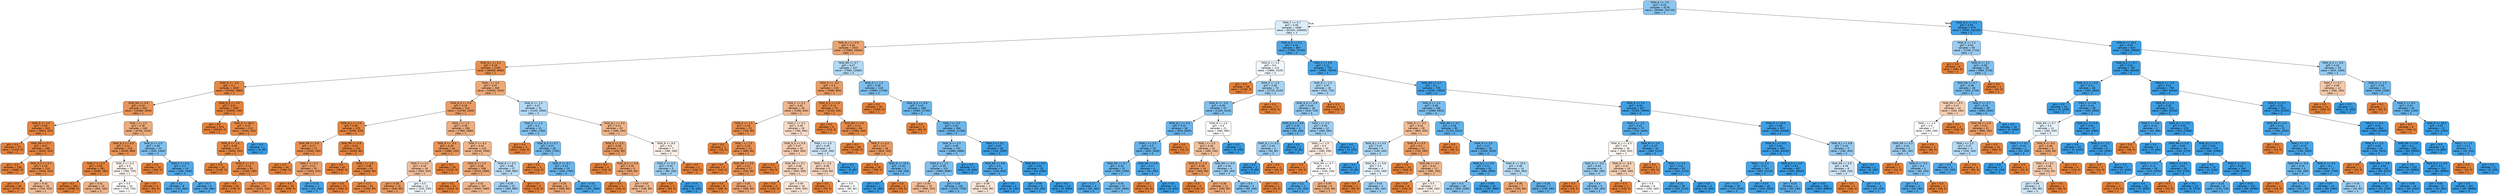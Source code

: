 digraph Tree {
node [shape=box, style="filled, rounded", color="black", fontname=helvetica] ;
edge [fontname=helvetica] ;
0 [label="TASK_E <= 2.5\ngini = 0.42\nsamples = 4278\nvalue = [84460, 202720]\nclass = 3", fillcolor="#8bc6f0"] ;
1 [label="TASK_F <= 0.7\ngini = 0.49\nsamples = 3399\nvalue = [81520, 100400]\nclass = 3", fillcolor="#daedfa"] ;
0 -> 1 [labeldistance=2.5, labelangle=45, headlabel="True"] ;
2 [label="TASK_N_L <= 0.9\ngini = 0.34\nsamples = 2532\nvalue = [73960, 20640]\nclass = 1", fillcolor="#eca470"] ;
1 -> 2 ;
3 [label="TASK_N_L <= 0.1\ngini = 0.19\nsamples = 2195\nvalue = [66300, 8080]\nclass = 1", fillcolor="#e89051"] ;
2 -> 3 ;
4 [label="TASK_R <= -0.5\ngini = 0.1\nsamples = 1630\nvalue = [50300, 2880]\nclass = 1", fillcolor="#e68844"] ;
3 -> 4 ;
5 [label="TASK_RN <= 0.9\ngini = 0.24\nsamples = 543\nvalue = [16380, 2640]\nclass = 1", fillcolor="#e99559"] ;
4 -> 5 ;
6 [label="TASK_E <= 1.5\ngini = 0.06\nsamples = 303\nvalue = [9620, 320]\nclass = 1", fillcolor="#e68540"] ;
5 -> 6 ;
7 [label="gini = 0.0\nsamples = 37\nvalue = [1320, 0]\nclass = 1", fillcolor="#e58139"] ;
6 -> 7 ;
8 [label="TASK_RN <= 0.7\ngini = 0.07\nsamples = 266\nvalue = [8300, 320]\nclass = 1", fillcolor="#e68641"] ;
6 -> 8 ;
9 [label="gini = 0.0\nsamples = 156\nvalue = [4860, 0]\nclass = 1", fillcolor="#e58139"] ;
8 -> 9 ;
10 [label="TASK_N_S <= 0.7\ngini = 0.16\nsamples = 110\nvalue = [3440, 320]\nclass = 1", fillcolor="#e78d4b"] ;
8 -> 10 ;
11 [label="gini = 0.0\nsamples = 84\nvalue = [2740, 0]\nclass = 1", fillcolor="#e58139"] ;
10 -> 11 ;
12 [label="gini = 0.43\nsamples = 26\nvalue = [700, 320]\nclass = 1", fillcolor="#f1bb94"] ;
10 -> 12 ;
13 [label="TASK_I <= 2.5\ngini = 0.38\nsamples = 240\nvalue = [6760, 2320]\nclass = 1", fillcolor="#eeac7d"] ;
5 -> 13 ;
14 [label="TASK_N_S <= 0.9\ngini = 0.22\nsamples = 216\nvalue = [6260, 880]\nclass = 1", fillcolor="#e99355"] ;
13 -> 14 ;
15 [label="TASK_F <= 0.3\ngini = 0.06\nsamples = 181\nvalue = [5480, 160]\nclass = 1", fillcolor="#e6853f"] ;
14 -> 15 ;
16 [label="gini = 0.0\nsamples = 166\nvalue = [5080, 0]\nclass = 1", fillcolor="#e58139"] ;
15 -> 16 ;
17 [label="gini = 0.41\nsamples = 15\nvalue = [400, 160]\nclass = 1", fillcolor="#efb388"] ;
15 -> 17 ;
18 [label="TASK_F <= 0.3\ngini = 0.5\nsamples = 35\nvalue = [780, 720]\nclass = 1", fillcolor="#fdf5f0"] ;
14 -> 18 ;
19 [label="gini = 0.5\nsamples = 32\nvalue = [720, 720]\nclass = 1", fillcolor="#ffffff"] ;
18 -> 19 ;
20 [label="gini = 0.0\nsamples = 3\nvalue = [60, 0]\nclass = 1", fillcolor="#e58139"] ;
18 -> 20 ;
21 [label="TASK_D <= 1.5\ngini = 0.38\nsamples = 24\nvalue = [500, 1440]\nclass = 3", fillcolor="#7ebfee"] ;
13 -> 21 ;
22 [label="gini = 0.0\nsamples = 10\nvalue = [320, 0]\nclass = 1", fillcolor="#e58139"] ;
21 -> 22 ;
23 [label="TASK_F <= 0.1\ngini = 0.2\nsamples = 14\nvalue = [180, 1440]\nclass = 3", fillcolor="#52a9e8"] ;
21 -> 23 ;
24 [label="gini = 0.2\nsamples = 8\nvalue = [120, 960]\nclass = 3", fillcolor="#52a9e8"] ;
23 -> 24 ;
25 [label="gini = 0.2\nsamples = 6\nvalue = [60, 480]\nclass = 3", fillcolor="#52a9e8"] ;
23 -> 25 ;
26 [label="TASK_N_S <= 0.5\ngini = 0.01\nsamples = 1087\nvalue = [33920, 240]\nclass = 1", fillcolor="#e5823a"] ;
4 -> 26 ;
27 [label="gini = 0.0\nsamples = 974\nvalue = [30520, 0]\nclass = 1", fillcolor="#e58139"] ;
26 -> 27 ;
28 [label="TASK_R <= 66.5\ngini = 0.12\nsamples = 113\nvalue = [3400, 240]\nclass = 1", fillcolor="#e78a47"] ;
26 -> 28 ;
29 [label="TASK_D <= 1.5\ngini = 0.09\nsamples = 112\nvalue = [3400, 160]\nclass = 1", fillcolor="#e68742"] ;
28 -> 29 ;
30 [label="gini = 0.0\nsamples = 31\nvalue = [1140, 0]\nclass = 1", fillcolor="#e58139"] ;
29 -> 30 ;
31 [label="TASK_E <= 1.5\ngini = 0.12\nsamples = 81\nvalue = [2260, 160]\nclass = 1", fillcolor="#e78a47"] ;
29 -> 31 ;
32 [label="gini = 0.0\nsamples = 26\nvalue = [740, 0]\nclass = 1", fillcolor="#e58139"] ;
31 -> 32 ;
33 [label="gini = 0.17\nsamples = 55\nvalue = [1520, 160]\nclass = 1", fillcolor="#e88e4e"] ;
31 -> 33 ;
34 [label="gini = 0.0\nsamples = 1\nvalue = [0, 80]\nclass = 3", fillcolor="#399de5"] ;
28 -> 34 ;
35 [label="TASK_I <= 2.5\ngini = 0.37\nsamples = 565\nvalue = [16000, 5200]\nclass = 1", fillcolor="#edaa79"] ;
3 -> 35 ;
36 [label="TASK_N_S <= 0.9\ngini = 0.29\nsamples = 514\nvalue = [14760, 3200]\nclass = 1", fillcolor="#eb9c64"] ;
35 -> 36 ;
37 [label="TASK_N_L <= 0.3\ngini = 0.09\nsamples = 225\nvalue = [6780, 320]\nclass = 1", fillcolor="#e68742"] ;
36 -> 37 ;
38 [label="TASK_RN <= 0.9\ngini = 0.17\nsamples = 72\nvalue = [2280, 240]\nclass = 1", fillcolor="#e88e4e"] ;
37 -> 38 ;
39 [label="gini = 0.0\nsamples = 40\nvalue = [1280, 0]\nclass = 1", fillcolor="#e58139"] ;
38 -> 39 ;
40 [label="TASK_F <= 0.3\ngini = 0.31\nsamples = 32\nvalue = [1000, 240]\nclass = 1", fillcolor="#eb9f69"] ;
38 -> 40 ;
41 [label="gini = 0.0\nsamples = 30\nvalue = [980, 0]\nclass = 1", fillcolor="#e58139"] ;
40 -> 41 ;
42 [label="gini = 0.14\nsamples = 2\nvalue = [20, 240]\nclass = 3", fillcolor="#49a5e7"] ;
40 -> 42 ;
43 [label="TASK_RN <= 0.9\ngini = 0.03\nsamples = 153\nvalue = [4500, 80]\nclass = 1", fillcolor="#e5833d"] ;
37 -> 43 ;
44 [label="gini = 0.0\nsamples = 92\nvalue = [2840, 0]\nclass = 1", fillcolor="#e58139"] ;
43 -> 44 ;
45 [label="TASK_I <= 1.5\ngini = 0.09\nsamples = 61\nvalue = [1660, 80]\nclass = 1", fillcolor="#e68743"] ;
43 -> 45 ;
46 [label="gini = 0.0\nsamples = 12\nvalue = [400, 0]\nclass = 1", fillcolor="#e58139"] ;
45 -> 46 ;
47 [label="gini = 0.11\nsamples = 49\nvalue = [1260, 80]\nclass = 1", fillcolor="#e78946"] ;
45 -> 47 ;
48 [label="TASK_I <= 1.5\ngini = 0.39\nsamples = 289\nvalue = [7980, 2880]\nclass = 1", fillcolor="#eeae80"] ;
36 -> 48 ;
49 [label="TASK_R <= -0.5\ngini = 0.25\nsamples = 64\nvalue = [1880, 320]\nclass = 1", fillcolor="#e9965b"] ;
48 -> 49 ;
50 [label="TASK_F <= 0.1\ngini = 0.44\nsamples = 26\nvalue = [660, 320]\nclass = 1", fillcolor="#f2be99"] ;
49 -> 50 ;
51 [label="gini = 0.26\nsamples = 15\nvalue = [440, 80]\nclass = 1", fillcolor="#ea985d"] ;
50 -> 51 ;
52 [label="gini = 0.5\nsamples = 11\nvalue = [220, 240]\nclass = 3", fillcolor="#eff7fd"] ;
50 -> 52 ;
53 [label="gini = 0.0\nsamples = 38\nvalue = [1220, 0]\nclass = 1", fillcolor="#e58139"] ;
49 -> 53 ;
54 [label="TASK_F <= 0.3\ngini = 0.42\nsamples = 225\nvalue = [6100, 2560]\nclass = 1", fillcolor="#f0b68c"] ;
48 -> 54 ;
55 [label="TASK_D <= 1.5\ngini = 0.36\nsamples = 198\nvalue = [5520, 1680]\nclass = 1", fillcolor="#eda775"] ;
54 -> 55 ;
56 [label="gini = 0.0\nsamples = 51\nvalue = [1520, 0]\nclass = 1", fillcolor="#e58139"] ;
55 -> 56 ;
57 [label="gini = 0.42\nsamples = 147\nvalue = [4000, 1680]\nclass = 1", fillcolor="#f0b68c"] ;
55 -> 57 ;
58 [label="TASK_R <= 5.5\ngini = 0.48\nsamples = 27\nvalue = [580, 880]\nclass = 3", fillcolor="#bcdef6"] ;
54 -> 58 ;
59 [label="gini = 0.45\nsamples = 23\nvalue = [460, 880]\nclass = 3", fillcolor="#a0d0f3"] ;
58 -> 59 ;
60 [label="gini = 0.0\nsamples = 4\nvalue = [120, 0]\nclass = 1", fillcolor="#e58139"] ;
58 -> 60 ;
61 [label="TASK_R <= 1.5\ngini = 0.47\nsamples = 51\nvalue = [1240, 2000]\nclass = 3", fillcolor="#b4daf5"] ;
35 -> 61 ;
62 [label="TASK_D <= 1.5\ngini = 0.4\nsamples = 31\nvalue = [660, 1760]\nclass = 3", fillcolor="#83c2ef"] ;
61 -> 62 ;
63 [label="gini = 0.0\nsamples = 3\nvalue = [100, 0]\nclass = 1", fillcolor="#e58139"] ;
62 -> 63 ;
64 [label="TASK_N_S <= 0.7\ngini = 0.37\nsamples = 28\nvalue = [560, 1760]\nclass = 3", fillcolor="#78bced"] ;
62 -> 64 ;
65 [label="gini = 0.0\nsamples = 3\nvalue = [120, 0]\nclass = 1", fillcolor="#e58139"] ;
64 -> 65 ;
66 [label="TASK_F <= 0.1\ngini = 0.32\nsamples = 25\nvalue = [440, 1760]\nclass = 3", fillcolor="#6ab6ec"] ;
64 -> 66 ;
67 [label="gini = 0.35\nsamples = 8\nvalue = [280, 80]\nclass = 1", fillcolor="#eca572"] ;
66 -> 67 ;
68 [label="gini = 0.16\nsamples = 17\nvalue = [160, 1680]\nclass = 3", fillcolor="#4ca6e7"] ;
66 -> 68 ;
69 [label="TASK_N_L <= 0.5\ngini = 0.41\nsamples = 20\nvalue = [580, 240]\nclass = 1", fillcolor="#f0b58b"] ;
61 -> 69 ;
70 [label="TASK_E <= 1.5\ngini = 0.28\nsamples = 13\nvalue = [400, 80]\nclass = 1", fillcolor="#ea9a61"] ;
69 -> 70 ;
71 [label="gini = 0.0\nsamples = 4\nvalue = [120, 0]\nclass = 1", fillcolor="#e58139"] ;
70 -> 71 ;
72 [label="TASK_N_S <= 0.8\ngini = 0.35\nsamples = 9\nvalue = [280, 80]\nclass = 1", fillcolor="#eca572"] ;
70 -> 72 ;
73 [label="gini = 0.0\nsamples = 3\nvalue = [100, 0]\nclass = 1", fillcolor="#e58139"] ;
72 -> 73 ;
74 [label="gini = 0.43\nsamples = 6\nvalue = [180, 80]\nclass = 1", fillcolor="#f1b991"] ;
72 -> 74 ;
75 [label="TASK_R <= 9.0\ngini = 0.5\nsamples = 7\nvalue = [180, 160]\nclass = 1", fillcolor="#fcf1e9"] ;
69 -> 75 ;
76 [label="TASK_F <= 0.3\ngini = 0.44\nsamples = 5\nvalue = [80, 160]\nclass = 3", fillcolor="#9ccef2"] ;
75 -> 76 ;
77 [label="gini = 0.0\nsamples = 4\nvalue = [80, 0]\nclass = 1", fillcolor="#e58139"] ;
76 -> 77 ;
78 [label="gini = 0.0\nsamples = 1\nvalue = [0, 160]\nclass = 3", fillcolor="#399de5"] ;
76 -> 78 ;
79 [label="gini = 0.0\nsamples = 2\nvalue = [100, 0]\nclass = 1", fillcolor="#e58139"] ;
75 -> 79 ;
80 [label="TASK_RN <= 0.7\ngini = 0.47\nsamples = 337\nvalue = [7660, 12560]\nclass = 3", fillcolor="#b2d9f5"] ;
2 -> 80 ;
81 [label="TASK_R <= -0.5\ngini = 0.3\nsamples = 119\nvalue = [3580, 800]\nclass = 1", fillcolor="#eb9d65"] ;
80 -> 81 ;
82 [label="TASK_F <= 0.1\ngini = 0.42\nsamples = 49\nvalue = [1480, 640]\nclass = 1", fillcolor="#f0b78f"] ;
81 -> 82 ;
83 [label="TASK_E <= 1.5\ngini = 0.18\nsamples = 23\nvalue = [700, 80]\nclass = 1", fillcolor="#e88f50"] ;
82 -> 83 ;
84 [label="gini = 0.0\nsamples = 1\nvalue = [20, 0]\nclass = 1", fillcolor="#e58139"] ;
83 -> 84 ;
85 [label="TASK_I <= 1.5\ngini = 0.19\nsamples = 22\nvalue = [680, 80]\nclass = 1", fillcolor="#e89050"] ;
83 -> 85 ;
86 [label="gini = 0.0\nsamples = 5\nvalue = [140, 0]\nclass = 1", fillcolor="#e58139"] ;
85 -> 86 ;
87 [label="TASK_RN <= 0.5\ngini = 0.22\nsamples = 17\nvalue = [540, 80]\nclass = 1", fillcolor="#e99456"] ;
85 -> 87 ;
88 [label="gini = 0.0\nsamples = 8\nvalue = [260, 0]\nclass = 1", fillcolor="#e58139"] ;
87 -> 88 ;
89 [label="gini = 0.35\nsamples = 9\nvalue = [280, 80]\nclass = 1", fillcolor="#eca572"] ;
87 -> 89 ;
90 [label="TASK_F <= 0.3\ngini = 0.49\nsamples = 26\nvalue = [780, 560]\nclass = 1", fillcolor="#f8dbc7"] ;
82 -> 90 ;
91 [label="TASK_N_S <= 0.9\ngini = 0.47\nsamples = 20\nvalue = [660, 400]\nclass = 1", fillcolor="#f5cdb1"] ;
90 -> 91 ;
92 [label="gini = 0.0\nsamples = 2\nvalue = [60, 0]\nclass = 1", fillcolor="#e58139"] ;
91 -> 92 ;
93 [label="TASK_RN <= 0.1\ngini = 0.48\nsamples = 18\nvalue = [600, 400]\nclass = 1", fillcolor="#f6d5bd"] ;
91 -> 93 ;
94 [label="gini = 0.0\nsamples = 2\nvalue = [100, 0]\nclass = 1", fillcolor="#e58139"] ;
93 -> 94 ;
95 [label="gini = 0.49\nsamples = 16\nvalue = [500, 400]\nclass = 1", fillcolor="#fae6d7"] ;
93 -> 95 ;
96 [label="TASK_I <= 2.5\ngini = 0.49\nsamples = 6\nvalue = [120, 160]\nclass = 3", fillcolor="#cee6f8"] ;
90 -> 96 ;
97 [label="TASK_I <= 1.5\ngini = 0.48\nsamples = 5\nvalue = [120, 80]\nclass = 1", fillcolor="#f6d5bd"] ;
96 -> 97 ;
98 [label="gini = 0.0\nsamples = 1\nvalue = [40, 0]\nclass = 1", fillcolor="#e58139"] ;
97 -> 98 ;
99 [label="gini = 0.5\nsamples = 4\nvalue = [80, 80]\nclass = 1", fillcolor="#ffffff"] ;
97 -> 99 ;
100 [label="gini = 0.0\nsamples = 1\nvalue = [0, 80]\nclass = 3", fillcolor="#399de5"] ;
96 -> 100 ;
101 [label="TASK_N_S <= 0.9\ngini = 0.13\nsamples = 70\nvalue = [2100, 160]\nclass = 1", fillcolor="#e78b48"] ;
81 -> 101 ;
102 [label="gini = 0.0\nsamples = 4\nvalue = [120, 0]\nclass = 1", fillcolor="#e58139"] ;
101 -> 102 ;
103 [label="TASK_RN <= 0.5\ngini = 0.14\nsamples = 66\nvalue = [1980, 160]\nclass = 1", fillcolor="#e78b49"] ;
101 -> 103 ;
104 [label="gini = 0.0\nsamples = 38\nvalue = [1160, 0]\nclass = 1", fillcolor="#e58139"] ;
103 -> 104 ;
105 [label="TASK_F <= 0.3\ngini = 0.27\nsamples = 28\nvalue = [820, 160]\nclass = 1", fillcolor="#ea9a60"] ;
103 -> 105 ;
106 [label="gini = 0.0\nsamples = 26\nvalue = [780, 0]\nclass = 1", fillcolor="#e58139"] ;
105 -> 106 ;
107 [label="TASK_R <= 15.5\ngini = 0.32\nsamples = 2\nvalue = [40, 160]\nclass = 3", fillcolor="#6ab6ec"] ;
105 -> 107 ;
108 [label="gini = 0.0\nsamples = 1\nvalue = [0, 160]\nclass = 3", fillcolor="#399de5"] ;
107 -> 108 ;
109 [label="gini = 0.0\nsamples = 1\nvalue = [40, 0]\nclass = 1", fillcolor="#e58139"] ;
107 -> 109 ;
110 [label="TASK_D <= 1.5\ngini = 0.38\nsamples = 218\nvalue = [4080, 11760]\nclass = 3", fillcolor="#7ebfee"] ;
80 -> 110 ;
111 [label="gini = 0.0\nsamples = 30\nvalue = [1000, 0]\nclass = 1", fillcolor="#e58139"] ;
110 -> 111 ;
112 [label="TASK_N_S <= 0.9\ngini = 0.33\nsamples = 188\nvalue = [3080, 11760]\nclass = 3", fillcolor="#6db7ec"] ;
110 -> 112 ;
113 [label="gini = 0.0\nsamples = 4\nvalue = [80, 0]\nclass = 1", fillcolor="#e58139"] ;
112 -> 113 ;
114 [label="TASK_I <= 2.5\ngini = 0.32\nsamples = 184\nvalue = [3000, 11760]\nclass = 3", fillcolor="#6cb6ec"] ;
112 -> 114 ;
115 [label="TASK_D <= 2.5\ngini = 0.38\nsamples = 155\nvalue = [2880, 8480]\nclass = 3", fillcolor="#7cbeee"] ;
114 -> 115 ;
116 [label="TASK_E <= 1.5\ngini = 0.39\nsamples = 151\nvalue = [2880, 8080]\nclass = 3", fillcolor="#80c0ee"] ;
115 -> 116 ;
117 [label="gini = 0.44\nsamples = 22\nvalue = [660, 320]\nclass = 1", fillcolor="#f2be99"] ;
116 -> 117 ;
118 [label="gini = 0.35\nsamples = 129\nvalue = [2220, 7760]\nclass = 3", fillcolor="#72b9ec"] ;
116 -> 118 ;
119 [label="gini = 0.0\nsamples = 4\nvalue = [0, 400]\nclass = 3", fillcolor="#399de5"] ;
115 -> 119 ;
120 [label="TASK_F <= 0.1\ngini = 0.07\nsamples = 29\nvalue = [120, 3280]\nclass = 3", fillcolor="#40a1e6"] ;
114 -> 120 ;
121 [label="TASK_RN <= 0.9\ngini = 0.2\nsamples = 9\nvalue = [100, 800]\nclass = 3", fillcolor="#52a9e8"] ;
120 -> 121 ;
122 [label="gini = 0.49\nsamples = 3\nvalue = [100, 80]\nclass = 1", fillcolor="#fae6d7"] ;
121 -> 122 ;
123 [label="gini = 0.0\nsamples = 6\nvalue = [0, 720]\nclass = 3", fillcolor="#399de5"] ;
121 -> 123 ;
124 [label="TASK_RN <= 0.9\ngini = 0.02\nsamples = 20\nvalue = [20, 2480]\nclass = 3", fillcolor="#3b9ee5"] ;
120 -> 124 ;
125 [label="gini = 0.09\nsamples = 6\nvalue = [20, 400]\nclass = 3", fillcolor="#43a2e6"] ;
124 -> 125 ;
126 [label="gini = 0.0\nsamples = 14\nvalue = [0, 2080]\nclass = 3", fillcolor="#399de5"] ;
124 -> 126 ;
127 [label="TASK_N_S <= 0.1\ngini = 0.16\nsamples = 867\nvalue = [7560, 79760]\nclass = 3", fillcolor="#4ca6e7"] ;
1 -> 127 ;
128 [label="TASK_E <= 1.5\ngini = 0.5\nsamples = 112\nvalue = [2880, 3120]\nclass = 3", fillcolor="#f0f7fd"] ;
127 -> 128 ;
129 [label="gini = 0.0\nsamples = 38\nvalue = [1160, 0]\nclass = 1", fillcolor="#e58139"] ;
128 -> 129 ;
130 [label="TASK_R <= 2.5\ngini = 0.46\nsamples = 74\nvalue = [1720, 3120]\nclass = 3", fillcolor="#a6d3f3"] ;
128 -> 130 ;
131 [label="TASK_R <= -0.5\ngini = 0.39\nsamples = 57\nvalue = [1100, 3120]\nclass = 3", fillcolor="#7fc0ee"] ;
130 -> 131 ;
132 [label="TASK_N_L <= 0.4\ngini = 0.31\nsamples = 36\nvalue = [620, 2640]\nclass = 3", fillcolor="#68b4eb"] ;
131 -> 132 ;
133 [label="TASK_I <= 2.5\ngini = 0.3\nsamples = 35\nvalue = [600, 2640]\nclass = 3", fillcolor="#66b3eb"] ;
132 -> 133 ;
134 [label="TASK_RN <= 0.7\ngini = 0.32\nsamples = 31\nvalue = [560, 2240]\nclass = 3", fillcolor="#6ab6ec"] ;
133 -> 134 ;
135 [label="gini = 0.17\nsamples = 4\nvalue = [40, 400]\nclass = 3", fillcolor="#4da7e8"] ;
134 -> 135 ;
136 [label="gini = 0.34\nsamples = 27\nvalue = [520, 1840]\nclass = 3", fillcolor="#71b9ec"] ;
134 -> 136 ;
137 [label="TASK_RN <= 0.9\ngini = 0.17\nsamples = 4\nvalue = [40, 400]\nclass = 3", fillcolor="#4da7e8"] ;
133 -> 137 ;
138 [label="gini = 0.0\nsamples = 2\nvalue = [40, 0]\nclass = 1", fillcolor="#e58139"] ;
137 -> 138 ;
139 [label="gini = 0.0\nsamples = 2\nvalue = [0, 400]\nclass = 3", fillcolor="#399de5"] ;
137 -> 139 ;
140 [label="gini = 0.0\nsamples = 1\nvalue = [20, 0]\nclass = 1", fillcolor="#e58139"] ;
132 -> 140 ;
141 [label="TASK_R <= 1.5\ngini = 0.5\nsamples = 21\nvalue = [480, 480]\nclass = 1", fillcolor="#ffffff"] ;
131 -> 141 ;
142 [label="TASK_I <= 2.5\ngini = 0.44\nsamples = 20\nvalue = [480, 240]\nclass = 1", fillcolor="#f2c09c"] ;
141 -> 142 ;
143 [label="TASK_D <= 1.5\ngini = 0.28\nsamples = 16\nvalue = [400, 80]\nclass = 1", fillcolor="#ea9a61"] ;
142 -> 143 ;
144 [label="gini = 0.0\nsamples = 5\nvalue = [140, 0]\nclass = 1", fillcolor="#e58139"] ;
143 -> 144 ;
145 [label="gini = 0.36\nsamples = 11\nvalue = [260, 80]\nclass = 1", fillcolor="#eda876"] ;
143 -> 145 ;
146 [label="TASK_RN <= 0.9\ngini = 0.44\nsamples = 4\nvalue = [80, 160]\nclass = 3", fillcolor="#9ccef2"] ;
142 -> 146 ;
147 [label="gini = 0.4\nsamples = 3\nvalue = [60, 160]\nclass = 3", fillcolor="#83c2ef"] ;
146 -> 147 ;
148 [label="gini = 0.0\nsamples = 1\nvalue = [20, 0]\nclass = 1", fillcolor="#e58139"] ;
146 -> 148 ;
149 [label="gini = 0.0\nsamples = 1\nvalue = [0, 240]\nclass = 3", fillcolor="#399de5"] ;
141 -> 149 ;
150 [label="gini = 0.0\nsamples = 17\nvalue = [620, 0]\nclass = 1", fillcolor="#e58139"] ;
130 -> 150 ;
151 [label="TASK_F <= 0.9\ngini = 0.11\nsamples = 755\nvalue = [4680, 76640]\nclass = 3", fillcolor="#45a3e7"] ;
127 -> 151 ;
152 [label="TASK_R <= 1.5\ngini = 0.47\nsamples = 20\nvalue = [420, 720]\nclass = 3", fillcolor="#acd6f4"] ;
151 -> 152 ;
153 [label="TASK_N_S <= 0.9\ngini = 0.43\nsamples = 16\nvalue = [320, 720]\nclass = 3", fillcolor="#91c9f1"] ;
152 -> 153 ;
154 [label="TASK_N_S <= 0.6\ngini = 0.32\nsamples = 4\nvalue = [40, 160]\nclass = 3", fillcolor="#6ab6ec"] ;
153 -> 154 ;
155 [label="TASK_N_L <= 0.2\ngini = 0.44\nsamples = 3\nvalue = [40, 80]\nclass = 3", fillcolor="#9ccef2"] ;
154 -> 155 ;
156 [label="gini = 0.0\nsamples = 1\nvalue = [0, 80]\nclass = 3", fillcolor="#399de5"] ;
155 -> 156 ;
157 [label="gini = 0.0\nsamples = 2\nvalue = [40, 0]\nclass = 1", fillcolor="#e58139"] ;
155 -> 157 ;
158 [label="gini = 0.0\nsamples = 1\nvalue = [0, 80]\nclass = 3", fillcolor="#399de5"] ;
154 -> 158 ;
159 [label="TASK_I <= 2.5\ngini = 0.44\nsamples = 12\nvalue = [280, 560]\nclass = 3", fillcolor="#9ccef2"] ;
153 -> 159 ;
160 [label="TASK_I <= 1.5\ngini = 0.5\nsamples = 10\nvalue = [280, 240]\nclass = 1", fillcolor="#fbede3"] ;
159 -> 160 ;
161 [label="gini = 0.0\nsamples = 2\nvalue = [40, 0]\nclass = 1", fillcolor="#e58139"] ;
160 -> 161 ;
162 [label="TASK_RN <= 0.7\ngini = 0.5\nsamples = 8\nvalue = [240, 240]\nclass = 1", fillcolor="#ffffff"] ;
160 -> 162 ;
163 [label="gini = 0.2\nsamples = 2\nvalue = [20, 160]\nclass = 3", fillcolor="#52a9e8"] ;
162 -> 163 ;
164 [label="gini = 0.39\nsamples = 6\nvalue = [220, 80]\nclass = 1", fillcolor="#eeaf81"] ;
162 -> 164 ;
165 [label="gini = 0.0\nsamples = 2\nvalue = [0, 320]\nclass = 3", fillcolor="#399de5"] ;
159 -> 165 ;
166 [label="gini = 0.0\nsamples = 4\nvalue = [100, 0]\nclass = 1", fillcolor="#e58139"] ;
152 -> 166 ;
167 [label="TASK_RN <= 0.7\ngini = 0.1\nsamples = 735\nvalue = [4260, 75920]\nclass = 3", fillcolor="#44a2e6"] ;
151 -> 167 ;
168 [label="TASK_E <= 1.5\ngini = 0.38\nsamples = 108\nvalue = [1980, 5920]\nclass = 3", fillcolor="#7bbeee"] ;
167 -> 168 ;
169 [label="TASK_R <= -0.5\ngini = 0.43\nsamples = 28\nvalue = [860, 400]\nclass = 1", fillcolor="#f1bc95"] ;
168 -> 169 ;
170 [label="TASK_N_L <= 0.5\ngini = 0.47\nsamples = 5\nvalue = [140, 240]\nclass = 3", fillcolor="#acd6f4"] ;
169 -> 170 ;
171 [label="gini = 0.0\nsamples = 1\nvalue = [0, 80]\nclass = 3", fillcolor="#399de5"] ;
170 -> 171 ;
172 [label="TASK_N_L <= 0.8\ngini = 0.5\nsamples = 4\nvalue = [140, 160]\nclass = 3", fillcolor="#e6f3fc"] ;
170 -> 172 ;
173 [label="gini = 0.0\nsamples = 1\nvalue = [60, 0]\nclass = 1", fillcolor="#e58139"] ;
172 -> 173 ;
174 [label="gini = 0.44\nsamples = 3\nvalue = [80, 160]\nclass = 3", fillcolor="#9ccef2"] ;
172 -> 174 ;
175 [label="TASK_R <= 0.5\ngini = 0.3\nsamples = 23\nvalue = [720, 160]\nclass = 1", fillcolor="#eb9d65"] ;
169 -> 175 ;
176 [label="gini = 0.0\nsamples = 10\nvalue = [340, 0]\nclass = 1", fillcolor="#e58139"] ;
175 -> 176 ;
177 [label="TASK_RN <= 0.5\ngini = 0.42\nsamples = 13\nvalue = [380, 160]\nclass = 1", fillcolor="#f0b68c"] ;
175 -> 177 ;
178 [label="gini = 0.0\nsamples = 6\nvalue = [200, 0]\nclass = 1", fillcolor="#e58139"] ;
177 -> 178 ;
179 [label="gini = 0.5\nsamples = 7\nvalue = [180, 160]\nclass = 1", fillcolor="#fcf1e9"] ;
177 -> 179 ;
180 [label="TASK_RN <= 0.1\ngini = 0.28\nsamples = 80\nvalue = [1120, 5520]\nclass = 3", fillcolor="#61b1ea"] ;
168 -> 180 ;
181 [label="gini = 0.0\nsamples = 4\nvalue = [80, 0]\nclass = 1", fillcolor="#e58139"] ;
180 -> 181 ;
182 [label="TASK_R <= 3.5\ngini = 0.27\nsamples = 76\nvalue = [1040, 5520]\nclass = 3", fillcolor="#5eafea"] ;
180 -> 182 ;
183 [label="TASK_N_L <= 0.9\ngini = 0.21\nsamples = 62\nvalue = [680, 4960]\nclass = 3", fillcolor="#54aae9"] ;
182 -> 183 ;
184 [label="gini = 0.4\nsamples = 28\nvalue = [500, 1280]\nclass = 3", fillcolor="#86c3ef"] ;
183 -> 184 ;
185 [label="gini = 0.09\nsamples = 34\nvalue = [180, 3680]\nclass = 3", fillcolor="#43a2e6"] ;
183 -> 185 ;
186 [label="TASK_R <= 13.5\ngini = 0.48\nsamples = 14\nvalue = [360, 560]\nclass = 3", fillcolor="#b8dcf6"] ;
182 -> 186 ;
187 [label="gini = 0.36\nsamples = 7\nvalue = [260, 80]\nclass = 1", fillcolor="#eda876"] ;
186 -> 187 ;
188 [label="gini = 0.29\nsamples = 7\nvalue = [100, 480]\nclass = 3", fillcolor="#62b1ea"] ;
186 -> 188 ;
189 [label="TASK_E <= 1.5\ngini = 0.06\nsamples = 627\nvalue = [2280, 70000]\nclass = 3", fillcolor="#3fa0e6"] ;
167 -> 189 ;
190 [label="TASK_I <= 1.5\ngini = 0.21\nsamples = 70\nvalue = [720, 5440]\nclass = 3", fillcolor="#53aae8"] ;
189 -> 190 ;
191 [label="TASK_N_L <= 0.3\ngini = 0.5\nsamples = 16\nvalue = [340, 320]\nclass = 1", fillcolor="#fdf8f3"] ;
190 -> 191 ;
192 [label="TASK_R <= -0.5\ngini = 0.44\nsamples = 6\nvalue = [80, 160]\nclass = 3", fillcolor="#9ccef2"] ;
191 -> 192 ;
193 [label="gini = 0.0\nsamples = 1\nvalue = [20, 0]\nclass = 1", fillcolor="#e58139"] ;
192 -> 193 ;
194 [label="gini = 0.4\nsamples = 5\nvalue = [60, 160]\nclass = 3", fillcolor="#83c2ef"] ;
192 -> 194 ;
195 [label="TASK_R <= -0.5\ngini = 0.47\nsamples = 10\nvalue = [260, 160]\nclass = 1", fillcolor="#f5cfb3"] ;
191 -> 195 ;
196 [label="gini = 0.0\nsamples = 2\nvalue = [100, 0]\nclass = 1", fillcolor="#e58139"] ;
195 -> 196 ;
197 [label="gini = 0.5\nsamples = 8\nvalue = [160, 160]\nclass = 1", fillcolor="#ffffff"] ;
195 -> 197 ;
198 [label="TASK_M <= 1.5\ngini = 0.13\nsamples = 54\nvalue = [380, 5120]\nclass = 3", fillcolor="#48a4e7"] ;
190 -> 198 ;
199 [label="gini = 0.0\nsamples = 1\nvalue = [60, 0]\nclass = 1", fillcolor="#e58139"] ;
198 -> 199 ;
200 [label="TASK_I <= 2.5\ngini = 0.11\nsamples = 53\nvalue = [320, 5120]\nclass = 3", fillcolor="#45a3e7"] ;
198 -> 200 ;
201 [label="gini = 0.12\nsamples = 49\nvalue = [320, 4720]\nclass = 3", fillcolor="#46a4e7"] ;
200 -> 201 ;
202 [label="gini = 0.0\nsamples = 4\nvalue = [0, 400]\nclass = 3", fillcolor="#399de5"] ;
200 -> 202 ;
203 [label="TASK_R <= 19.0\ngini = 0.05\nsamples = 557\nvalue = [1560, 64560]\nclass = 3", fillcolor="#3e9fe6"] ;
189 -> 203 ;
204 [label="TASK_N_L <= 0.5\ngini = 0.04\nsamples = 548\nvalue = [1380, 64160]\nclass = 3", fillcolor="#3d9fe6"] ;
203 -> 204 ;
205 [label="TASK_I <= 2.5\ngini = 0.11\nsamples = 141\nvalue = [940, 15120]\nclass = 3", fillcolor="#45a3e7"] ;
204 -> 205 ;
206 [label="gini = 0.13\nsamples = 95\nvalue = [720, 9200]\nclass = 3", fillcolor="#48a5e7"] ;
205 -> 206 ;
207 [label="gini = 0.07\nsamples = 46\nvalue = [220, 5920]\nclass = 3", fillcolor="#40a1e6"] ;
205 -> 207 ;
208 [label="TASK_N_S <= 0.9\ngini = 0.02\nsamples = 407\nvalue = [440, 49040]\nclass = 3", fillcolor="#3b9ee5"] ;
204 -> 208 ;
209 [label="gini = 0.24\nsamples = 4\nvalue = [40, 240]\nclass = 3", fillcolor="#5aade9"] ;
208 -> 209 ;
210 [label="gini = 0.02\nsamples = 403\nvalue = [400, 48800]\nclass = 3", fillcolor="#3b9ee5"] ;
208 -> 210 ;
211 [label="TASK_N_L <= 0.8\ngini = 0.43\nsamples = 9\nvalue = [180, 400]\nclass = 3", fillcolor="#92c9f1"] ;
203 -> 211 ;
212 [label="TASK_RN <= 0.9\ngini = 0.49\nsamples = 8\nvalue = [180, 240]\nclass = 3", fillcolor="#cee6f8"] ;
211 -> 212 ;
213 [label="gini = 0.0\nsamples = 5\nvalue = [160, 0]\nclass = 1", fillcolor="#e58139"] ;
212 -> 213 ;
214 [label="gini = 0.14\nsamples = 3\nvalue = [20, 240]\nclass = 3", fillcolor="#49a5e7"] ;
212 -> 214 ;
215 [label="gini = 0.0\nsamples = 1\nvalue = [0, 160]\nclass = 3", fillcolor="#399de5"] ;
211 -> 215 ;
216 [label="TASK_N_S <= 0.1\ngini = 0.05\nsamples = 879\nvalue = [2940, 102320]\nclass = 3", fillcolor="#3fa0e6"] ;
0 -> 216 [labeldistance=2.5, labelangle=-45, headlabel="False"] ;
217 [label="TASK_D <= 1.5\ngini = 0.44\nsamples = 59\nvalue = [1340, 2720]\nclass = 3", fillcolor="#9bcdf2"] ;
216 -> 217 ;
218 [label="gini = 0.0\nsamples = 9\nvalue = [380, 0]\nclass = 1", fillcolor="#e58139"] ;
217 -> 218 ;
219 [label="TASK_D <= 2.5\ngini = 0.39\nsamples = 50\nvalue = [960, 2720]\nclass = 3", fillcolor="#7fc0ee"] ;
217 -> 219 ;
220 [label="TASK_RN <= 0.7\ngini = 0.38\nsamples = 49\nvalue = [920, 2720]\nclass = 3", fillcolor="#7cbeee"] ;
219 -> 220 ;
221 [label="TASK_RN <= 0.5\ngini = 0.47\nsamples = 10\nvalue = [260, 160]\nclass = 1", fillcolor="#f5cfb3"] ;
220 -> 221 ;
222 [label="TASK_I <= 1.5\ngini = 0.5\nsamples = 7\nvalue = [160, 160]\nclass = 1", fillcolor="#ffffff"] ;
221 -> 222 ;
223 [label="TASK_RN <= 0.3\ngini = 0.44\nsamples = 4\nvalue = [80, 160]\nclass = 3", fillcolor="#9ccef2"] ;
222 -> 223 ;
224 [label="gini = 0.0\nsamples = 1\nvalue = [20, 0]\nclass = 1", fillcolor="#e58139"] ;
223 -> 224 ;
225 [label="TASK_R <= 0.5\ngini = 0.4\nsamples = 3\nvalue = [60, 160]\nclass = 3", fillcolor="#83c2ef"] ;
223 -> 225 ;
226 [label="gini = 0.2\nsamples = 2\nvalue = [20, 160]\nclass = 3", fillcolor="#52a9e8"] ;
225 -> 226 ;
227 [label="gini = 0.0\nsamples = 1\nvalue = [40, 0]\nclass = 1", fillcolor="#e58139"] ;
225 -> 227 ;
228 [label="gini = 0.0\nsamples = 3\nvalue = [80, 0]\nclass = 1", fillcolor="#e58139"] ;
222 -> 228 ;
229 [label="gini = 0.0\nsamples = 3\nvalue = [100, 0]\nclass = 1", fillcolor="#e58139"] ;
221 -> 229 ;
230 [label="TASK_F <= 0.7\ngini = 0.33\nsamples = 39\nvalue = [660, 2560]\nclass = 3", fillcolor="#6cb6ec"] ;
220 -> 230 ;
231 [label="TASK_RN <= 0.9\ngini = 0.31\nsamples = 21\nvalue = [660, 160]\nclass = 1", fillcolor="#eba069"] ;
230 -> 231 ;
232 [label="TASK_I <= 2.5\ngini = 0.47\nsamples = 5\nvalue = [100, 160]\nclass = 3", fillcolor="#b5daf5"] ;
231 -> 232 ;
233 [label="gini = 0.2\nsamples = 2\nvalue = [20, 160]\nclass = 3", fillcolor="#52a9e8"] ;
232 -> 233 ;
234 [label="gini = 0.0\nsamples = 3\nvalue = [80, 0]\nclass = 1", fillcolor="#e58139"] ;
232 -> 234 ;
235 [label="gini = 0.0\nsamples = 16\nvalue = [560, 0]\nclass = 1", fillcolor="#e58139"] ;
231 -> 235 ;
236 [label="gini = 0.0\nsamples = 18\nvalue = [0, 2400]\nclass = 3", fillcolor="#399de5"] ;
230 -> 236 ;
237 [label="gini = 0.0\nsamples = 1\nvalue = [40, 0]\nclass = 1", fillcolor="#e58139"] ;
219 -> 237 ;
238 [label="TASK_R <= 10.5\ngini = 0.03\nsamples = 820\nvalue = [1600, 99600]\nclass = 3", fillcolor="#3c9fe5"] ;
216 -> 238 ;
239 [label="TASK_N_S <= 0.7\ngini = 0.02\nsamples = 787\nvalue = [980, 98240]\nclass = 3", fillcolor="#3b9ee5"] ;
238 -> 239 ;
240 [label="TASK_N_S <= 0.3\ngini = 0.11\nsamples = 48\nvalue = [300, 4800]\nclass = 3", fillcolor="#45a3e7"] ;
239 -> 240 ;
241 [label="gini = 0.0\nsamples = 10\nvalue = [0, 1200]\nclass = 3", fillcolor="#399de5"] ;
240 -> 241 ;
242 [label="TASK_F <= 0.6\ngini = 0.14\nsamples = 38\nvalue = [300, 3600]\nclass = 3", fillcolor="#49a5e7"] ;
240 -> 242 ;
243 [label="TASK_RN <= 0.7\ngini = 0.5\nsamples = 11\nvalue = [280, 320]\nclass = 3", fillcolor="#e6f3fc"] ;
242 -> 243 ;
244 [label="TASK_F <= 0.1\ngini = 0.14\nsamples = 2\nvalue = [20, 240]\nclass = 3", fillcolor="#49a5e7"] ;
243 -> 244 ;
245 [label="gini = 0.0\nsamples = 1\nvalue = [0, 240]\nclass = 3", fillcolor="#399de5"] ;
244 -> 245 ;
246 [label="gini = 0.0\nsamples = 1\nvalue = [20, 0]\nclass = 1", fillcolor="#e58139"] ;
244 -> 246 ;
247 [label="TASK_R <= 0.5\ngini = 0.36\nsamples = 9\nvalue = [260, 80]\nclass = 1", fillcolor="#eda876"] ;
243 -> 247 ;
248 [label="TASK_F <= 0.1\ngini = 0.46\nsamples = 5\nvalue = [140, 80]\nclass = 1", fillcolor="#f4c9aa"] ;
247 -> 248 ;
249 [label="gini = 0.49\nsamples = 3\nvalue = [60, 80]\nclass = 3", fillcolor="#cee6f8"] ;
248 -> 249 ;
250 [label="gini = 0.0\nsamples = 2\nvalue = [80, 0]\nclass = 1", fillcolor="#e58139"] ;
248 -> 250 ;
251 [label="gini = 0.0\nsamples = 4\nvalue = [120, 0]\nclass = 1", fillcolor="#e58139"] ;
247 -> 251 ;
252 [label="TASK_N_L <= 0.3\ngini = 0.01\nsamples = 27\nvalue = [20, 3280]\nclass = 3", fillcolor="#3a9ee5"] ;
242 -> 252 ;
253 [label="gini = 0.0\nsamples = 19\nvalue = [0, 2240]\nclass = 3", fillcolor="#399de5"] ;
252 -> 253 ;
254 [label="TASK_D <= 1.5\ngini = 0.04\nsamples = 8\nvalue = [20, 1040]\nclass = 3", fillcolor="#3d9fe6"] ;
252 -> 254 ;
255 [label="gini = 0.0\nsamples = 1\nvalue = [20, 0]\nclass = 1", fillcolor="#e58139"] ;
254 -> 255 ;
256 [label="gini = 0.0\nsamples = 7\nvalue = [0, 1040]\nclass = 3", fillcolor="#399de5"] ;
254 -> 256 ;
257 [label="TASK_R <= -0.5\ngini = 0.01\nsamples = 739\nvalue = [680, 93440]\nclass = 3", fillcolor="#3a9ee5"] ;
239 -> 257 ;
258 [label="TASK_M <= 1.5\ngini = 0.02\nsamples = 224\nvalue = [360, 28160]\nclass = 3", fillcolor="#3c9ee5"] ;
257 -> 258 ;
259 [label="TASK_F <= 0.5\ngini = 0.14\nsamples = 5\nvalue = [40, 480]\nclass = 3", fillcolor="#49a5e7"] ;
258 -> 259 ;
260 [label="gini = 0.0\nsamples = 1\nvalue = [40, 0]\nclass = 1", fillcolor="#e58139"] ;
259 -> 260 ;
261 [label="gini = 0.0\nsamples = 4\nvalue = [0, 480]\nclass = 3", fillcolor="#399de5"] ;
259 -> 261 ;
262 [label="TASK_N_L <= 0.5\ngini = 0.02\nsamples = 219\nvalue = [320, 27680]\nclass = 3", fillcolor="#3b9ee5"] ;
258 -> 262 ;
263 [label="TASK_RN <= 0.9\ngini = 0.06\nsamples = 44\nvalue = [140, 4720]\nclass = 3", fillcolor="#3fa0e6"] ;
262 -> 263 ;
264 [label="TASK_F <= 0.1\ngini = 0.11\nsamples = 18\nvalue = [120, 2000]\nclass = 3", fillcolor="#45a3e7"] ;
263 -> 264 ;
265 [label="gini = 0.0\nsamples = 2\nvalue = [120, 0]\nclass = 1", fillcolor="#e58139"] ;
264 -> 265 ;
266 [label="gini = 0.0\nsamples = 16\nvalue = [0, 2000]\nclass = 3", fillcolor="#399de5"] ;
264 -> 266 ;
267 [label="TASK_F <= 0.1\ngini = 0.01\nsamples = 26\nvalue = [20, 2720]\nclass = 3", fillcolor="#3a9ee5"] ;
263 -> 267 ;
268 [label="gini = 0.0\nsamples = 1\nvalue = [20, 0]\nclass = 1", fillcolor="#e58139"] ;
267 -> 268 ;
269 [label="gini = 0.0\nsamples = 25\nvalue = [0, 2720]\nclass = 3", fillcolor="#399de5"] ;
267 -> 269 ;
270 [label="TASK_N_L <= 0.7\ngini = 0.02\nsamples = 175\nvalue = [180, 22960]\nclass = 3", fillcolor="#3b9ee5"] ;
262 -> 270 ;
271 [label="gini = 0.0\nsamples = 15\nvalue = [0, 2160]\nclass = 3", fillcolor="#399de5"] ;
270 -> 271 ;
272 [label="TASK_F <= 0.1\ngini = 0.02\nsamples = 160\nvalue = [180, 20800]\nclass = 3", fillcolor="#3b9ee5"] ;
270 -> 272 ;
273 [label="gini = 0.24\nsamples = 8\nvalue = [120, 720]\nclass = 3", fillcolor="#5aade9"] ;
272 -> 273 ;
274 [label="gini = 0.01\nsamples = 152\nvalue = [60, 20080]\nclass = 3", fillcolor="#3a9de5"] ;
272 -> 274 ;
275 [label="TASK_F <= 0.1\ngini = 0.01\nsamples = 515\nvalue = [320, 65280]\nclass = 3", fillcolor="#3a9de5"] ;
257 -> 275 ;
276 [label="TASK_RN <= 0.4\ngini = 0.14\nsamples = 21\nvalue = [160, 1920]\nclass = 3", fillcolor="#49a5e7"] ;
275 -> 276 ;
277 [label="gini = 0.0\nsamples = 1\nvalue = [20, 0]\nclass = 1", fillcolor="#e58139"] ;
276 -> 277 ;
278 [label="TASK_I <= 1.5\ngini = 0.13\nsamples = 20\nvalue = [140, 1920]\nclass = 3", fillcolor="#47a4e7"] ;
276 -> 278 ;
279 [label="TASK_RN <= 0.9\ngini = 0.32\nsamples = 3\nvalue = [40, 160]\nclass = 3", fillcolor="#6ab6ec"] ;
278 -> 279 ;
280 [label="gini = 0.0\nsamples = 1\nvalue = [20, 0]\nclass = 1", fillcolor="#e58139"] ;
279 -> 280 ;
281 [label="gini = 0.2\nsamples = 2\nvalue = [20, 160]\nclass = 3", fillcolor="#52a9e8"] ;
279 -> 281 ;
282 [label="TASK_R <= 3.0\ngini = 0.1\nsamples = 17\nvalue = [100, 1760]\nclass = 3", fillcolor="#44a3e6"] ;
278 -> 282 ;
283 [label="gini = 0.07\nsamples = 14\nvalue = [60, 1680]\nclass = 3", fillcolor="#40a0e6"] ;
282 -> 283 ;
284 [label="gini = 0.44\nsamples = 3\nvalue = [40, 80]\nclass = 3", fillcolor="#9ccef2"] ;
282 -> 284 ;
285 [label="TASK_F <= 0.3\ngini = 0.01\nsamples = 494\nvalue = [160, 63360]\nclass = 3", fillcolor="#399de5"] ;
275 -> 285 ;
286 [label="TASK_D <= 1.5\ngini = 0.05\nsamples = 29\nvalue = [100, 3520]\nclass = 3", fillcolor="#3fa0e6"] ;
285 -> 286 ;
287 [label="gini = 0.0\nsamples = 1\nvalue = [20, 0]\nclass = 1", fillcolor="#e58139"] ;
286 -> 287 ;
288 [label="TASK_RN <= 0.9\ngini = 0.04\nsamples = 28\nvalue = [80, 3520]\nclass = 3", fillcolor="#3d9fe6"] ;
286 -> 288 ;
289 [label="gini = 0.03\nsamples = 10\nvalue = [20, 1200]\nclass = 3", fillcolor="#3c9fe5"] ;
288 -> 289 ;
290 [label="gini = 0.05\nsamples = 18\nvalue = [60, 2320]\nclass = 3", fillcolor="#3ea0e6"] ;
288 -> 290 ;
291 [label="TASK_RN <= 0.9\ngini = 0.0\nsamples = 465\nvalue = [60, 59840]\nclass = 3", fillcolor="#399de5"] ;
285 -> 291 ;
292 [label="gini = 0.0\nsamples = 155\nvalue = [0, 20960]\nclass = 3", fillcolor="#399de5"] ;
291 -> 292 ;
293 [label="TASK_N_S <= 0.9\ngini = 0.0\nsamples = 310\nvalue = [60, 38880]\nclass = 3", fillcolor="#399de5"] ;
291 -> 293 ;
294 [label="gini = 0.05\nsamples = 9\nvalue = [20, 800]\nclass = 3", fillcolor="#3e9fe6"] ;
293 -> 294 ;
295 [label="gini = 0.0\nsamples = 301\nvalue = [40, 38080]\nclass = 3", fillcolor="#399de5"] ;
293 -> 295 ;
296 [label="TASK_N_S <= 0.8\ngini = 0.43\nsamples = 33\nvalue = [620, 1360]\nclass = 3", fillcolor="#93caf1"] ;
238 -> 296 ;
297 [label="TASK_F <= 0.7\ngini = 0.46\nsamples = 12\nvalue = [280, 160]\nclass = 1", fillcolor="#f4c9aa"] ;
296 -> 297 ;
298 [label="gini = 0.0\nsamples = 11\nvalue = [280, 0]\nclass = 1", fillcolor="#e58139"] ;
297 -> 298 ;
299 [label="gini = 0.0\nsamples = 1\nvalue = [0, 160]\nclass = 3", fillcolor="#399de5"] ;
297 -> 299 ;
300 [label="TASK_D <= 1.5\ngini = 0.34\nsamples = 21\nvalue = [340, 1200]\nclass = 3", fillcolor="#71b9ec"] ;
296 -> 300 ;
301 [label="gini = 0.0\nsamples = 1\nvalue = [60, 0]\nclass = 1", fillcolor="#e58139"] ;
300 -> 301 ;
302 [label="TASK_F <= 0.3\ngini = 0.31\nsamples = 20\nvalue = [280, 1200]\nclass = 3", fillcolor="#67b4eb"] ;
300 -> 302 ;
303 [label="gini = 0.0\nsamples = 8\nvalue = [260, 0]\nclass = 1", fillcolor="#e58139"] ;
302 -> 303 ;
304 [label="TASK_R <= 36.5\ngini = 0.03\nsamples = 12\nvalue = [20, 1200]\nclass = 3", fillcolor="#3c9fe5"] ;
302 -> 304 ;
305 [label="gini = 0.0\nsamples = 9\nvalue = [0, 880]\nclass = 3", fillcolor="#399de5"] ;
304 -> 305 ;
306 [label="TASK_I <= 1.5\ngini = 0.11\nsamples = 3\nvalue = [20, 320]\nclass = 3", fillcolor="#45a3e7"] ;
304 -> 306 ;
307 [label="gini = 0.0\nsamples = 1\nvalue = [20, 0]\nclass = 1", fillcolor="#e58139"] ;
306 -> 307 ;
308 [label="gini = 0.0\nsamples = 2\nvalue = [0, 320]\nclass = 3", fillcolor="#399de5"] ;
306 -> 308 ;
}